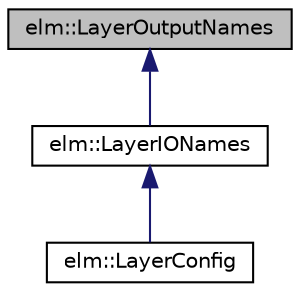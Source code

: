 digraph G
{
  edge [fontname="Helvetica",fontsize="10",labelfontname="Helvetica",labelfontsize="10"];
  node [fontname="Helvetica",fontsize="10",shape=record];
  Node1 [label="elm::LayerOutputNames",height=0.2,width=0.4,color="black", fillcolor="grey75", style="filled" fontcolor="black"];
  Node1 -> Node2 [dir="back",color="midnightblue",fontsize="10",style="solid",fontname="Helvetica"];
  Node2 [label="elm::LayerIONames",height=0.2,width=0.4,color="black", fillcolor="white", style="filled",URL="$classelm_1_1LayerIONames.html",tooltip="class for merging input/stimuli and output/response layer names"];
  Node2 -> Node3 [dir="back",color="midnightblue",fontsize="10",style="solid",fontname="Helvetica"];
  Node3 [label="elm::LayerConfig",height=0.2,width=0.4,color="black", fillcolor="white", style="filled",URL="$classelm_1_1LayerConfig.html"];
}
